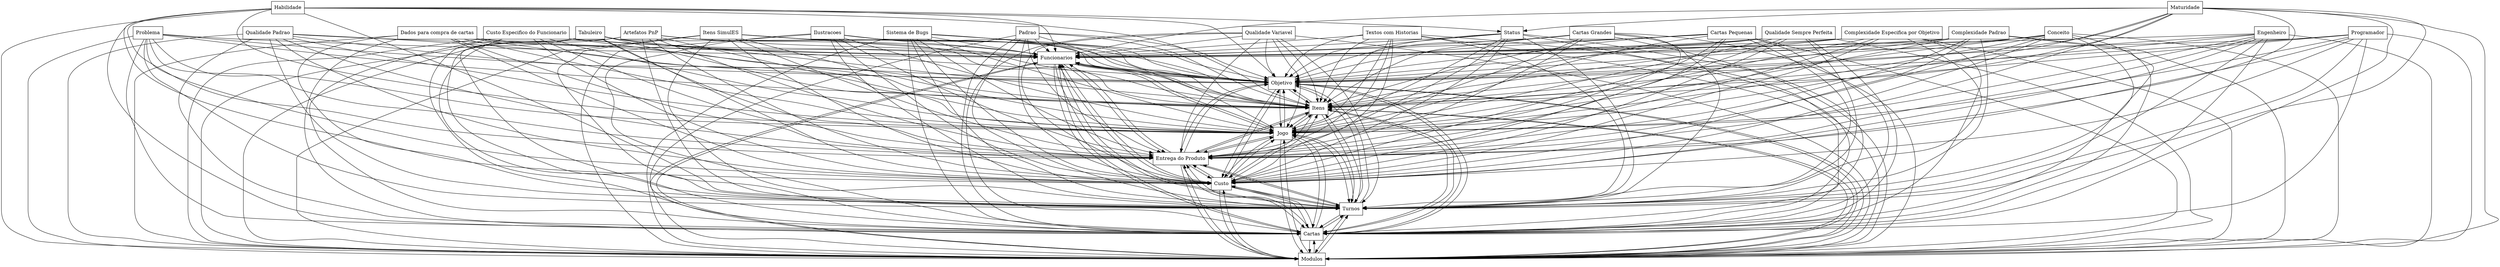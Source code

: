 digraph{
graph [rankdir=TB];
node [shape=box];
edge [arrowhead=normal];
0[label="Sistema de Bugs",]
1[label="Custo Especifico do Funcionario",]
2[label="Cartas Grandes",]
3[label="Padrao",]
4[label="Funcionarios",]
5[label="Itens SimulES",]
6[label="Tabuleiro",]
7[label="Objetivo",]
8[label="Complexidade Padrao",]
9[label="Problema",]
10[label="Qualidade Padrao",]
11[label="Artefatos PnP",]
12[label="Habilidade",]
13[label="Dados para compra de cartas",]
14[label="Modulos",]
15[label="Cartas",]
16[label="Engenheiro",]
17[label="Programador",]
18[label="Conceito",]
19[label="Turnos",]
20[label="Ilustracoes",]
21[label="Custo",]
22[label="Entrega do Produto",]
23[label="Qualidade Variavel",]
24[label="Textos com Historias",]
25[label="Cartas Pequenas",]
26[label="Jogo",]
27[label="Status",]
28[label="Qualidade Sempre Perfeita",]
29[label="Maturidade",]
30[label="Complexidade Especifica por Objetivo",]
31[label="Itens",]
0->4[label="",]
0->7[label="",]
0->14[label="",]
0->15[label="",]
0->19[label="",]
0->21[label="",]
0->22[label="",]
0->26[label="",]
0->31[label="",]
1->4[label="",]
1->7[label="",]
1->14[label="",]
1->15[label="",]
1->19[label="",]
1->21[label="",]
1->22[label="",]
1->26[label="",]
1->31[label="",]
2->4[label="",]
2->7[label="",]
2->14[label="",]
2->15[label="",]
2->19[label="",]
2->21[label="",]
2->22[label="",]
2->26[label="",]
2->31[label="",]
3->4[label="",]
3->7[label="",]
3->14[label="",]
3->15[label="",]
3->19[label="",]
3->21[label="",]
3->22[label="",]
3->26[label="",]
3->31[label="",]
4->7[label="",]
4->14[label="",]
4->15[label="",]
4->19[label="",]
4->21[label="",]
4->22[label="",]
4->26[label="",]
4->31[label="",]
5->4[label="",]
5->7[label="",]
5->14[label="",]
5->15[label="",]
5->19[label="",]
5->21[label="",]
5->22[label="",]
5->26[label="",]
5->31[label="",]
6->4[label="",]
6->7[label="",]
6->14[label="",]
6->15[label="",]
6->19[label="",]
6->21[label="",]
6->22[label="",]
6->26[label="",]
6->31[label="",]
7->4[label="",]
7->14[label="",]
7->15[label="",]
7->19[label="",]
7->21[label="",]
7->22[label="",]
7->26[label="",]
7->31[label="",]
8->4[label="",]
8->7[label="",]
8->14[label="",]
8->15[label="",]
8->19[label="",]
8->21[label="",]
8->22[label="",]
8->26[label="",]
8->31[label="",]
9->4[label="",]
9->7[label="",]
9->14[label="",]
9->15[label="",]
9->19[label="",]
9->21[label="",]
9->22[label="",]
9->26[label="",]
9->31[label="",]
10->4[label="",]
10->7[label="",]
10->14[label="",]
10->15[label="",]
10->19[label="",]
10->21[label="",]
10->22[label="",]
10->26[label="",]
10->31[label="",]
11->4[label="",]
11->7[label="",]
11->14[label="",]
11->15[label="",]
11->19[label="",]
11->21[label="",]
11->22[label="",]
11->26[label="",]
11->31[label="",]
12->4[label="",]
12->7[label="",]
12->14[label="",]
12->15[label="",]
12->19[label="",]
12->21[label="",]
12->22[label="",]
12->26[label="",]
12->27[label="",]
12->31[label="",]
13->4[label="",]
13->7[label="",]
13->14[label="",]
13->15[label="",]
13->19[label="",]
13->21[label="",]
13->22[label="",]
13->26[label="",]
13->31[label="",]
14->4[label="",]
14->7[label="",]
14->15[label="",]
14->19[label="",]
14->21[label="",]
14->22[label="",]
14->26[label="",]
14->31[label="",]
15->4[label="",]
15->7[label="",]
15->14[label="",]
15->19[label="",]
15->21[label="",]
15->22[label="",]
15->26[label="",]
15->31[label="",]
16->4[label="",]
16->7[label="",]
16->14[label="",]
16->15[label="",]
16->19[label="",]
16->21[label="",]
16->22[label="",]
16->26[label="",]
16->31[label="",]
17->4[label="",]
17->7[label="",]
17->14[label="",]
17->15[label="",]
17->19[label="",]
17->21[label="",]
17->22[label="",]
17->26[label="",]
17->31[label="",]
18->4[label="",]
18->7[label="",]
18->14[label="",]
18->15[label="",]
18->19[label="",]
18->21[label="",]
18->22[label="",]
18->26[label="",]
18->31[label="",]
19->4[label="",]
19->7[label="",]
19->14[label="",]
19->15[label="",]
19->21[label="",]
19->22[label="",]
19->26[label="",]
19->31[label="",]
20->4[label="",]
20->7[label="",]
20->14[label="",]
20->15[label="",]
20->19[label="",]
20->21[label="",]
20->22[label="",]
20->26[label="",]
20->31[label="",]
21->4[label="",]
21->7[label="",]
21->14[label="",]
21->15[label="",]
21->19[label="",]
21->22[label="",]
21->26[label="",]
21->31[label="",]
22->4[label="",]
22->7[label="",]
22->14[label="",]
22->15[label="",]
22->19[label="",]
22->21[label="",]
22->26[label="",]
22->31[label="",]
23->4[label="",]
23->7[label="",]
23->14[label="",]
23->15[label="",]
23->19[label="",]
23->21[label="",]
23->22[label="",]
23->26[label="",]
23->31[label="",]
24->4[label="",]
24->7[label="",]
24->14[label="",]
24->15[label="",]
24->19[label="",]
24->21[label="",]
24->22[label="",]
24->26[label="",]
24->31[label="",]
25->4[label="",]
25->7[label="",]
25->14[label="",]
25->15[label="",]
25->19[label="",]
25->21[label="",]
25->22[label="",]
25->26[label="",]
25->31[label="",]
26->4[label="",]
26->7[label="",]
26->14[label="",]
26->15[label="",]
26->19[label="",]
26->21[label="",]
26->22[label="",]
26->31[label="",]
27->4[label="",]
27->7[label="",]
27->14[label="",]
27->15[label="",]
27->19[label="",]
27->21[label="",]
27->22[label="",]
27->26[label="",]
27->31[label="",]
28->4[label="",]
28->7[label="",]
28->14[label="",]
28->15[label="",]
28->19[label="",]
28->21[label="",]
28->22[label="",]
28->26[label="",]
28->31[label="",]
29->4[label="",]
29->7[label="",]
29->14[label="",]
29->15[label="",]
29->19[label="",]
29->21[label="",]
29->22[label="",]
29->26[label="",]
29->27[label="",]
29->31[label="",]
30->4[label="",]
30->7[label="",]
30->14[label="",]
30->15[label="",]
30->19[label="",]
30->21[label="",]
30->22[label="",]
30->26[label="",]
30->31[label="",]
31->4[label="",]
31->7[label="",]
31->14[label="",]
31->15[label="",]
31->19[label="",]
31->21[label="",]
31->22[label="",]
31->26[label="",]
}
